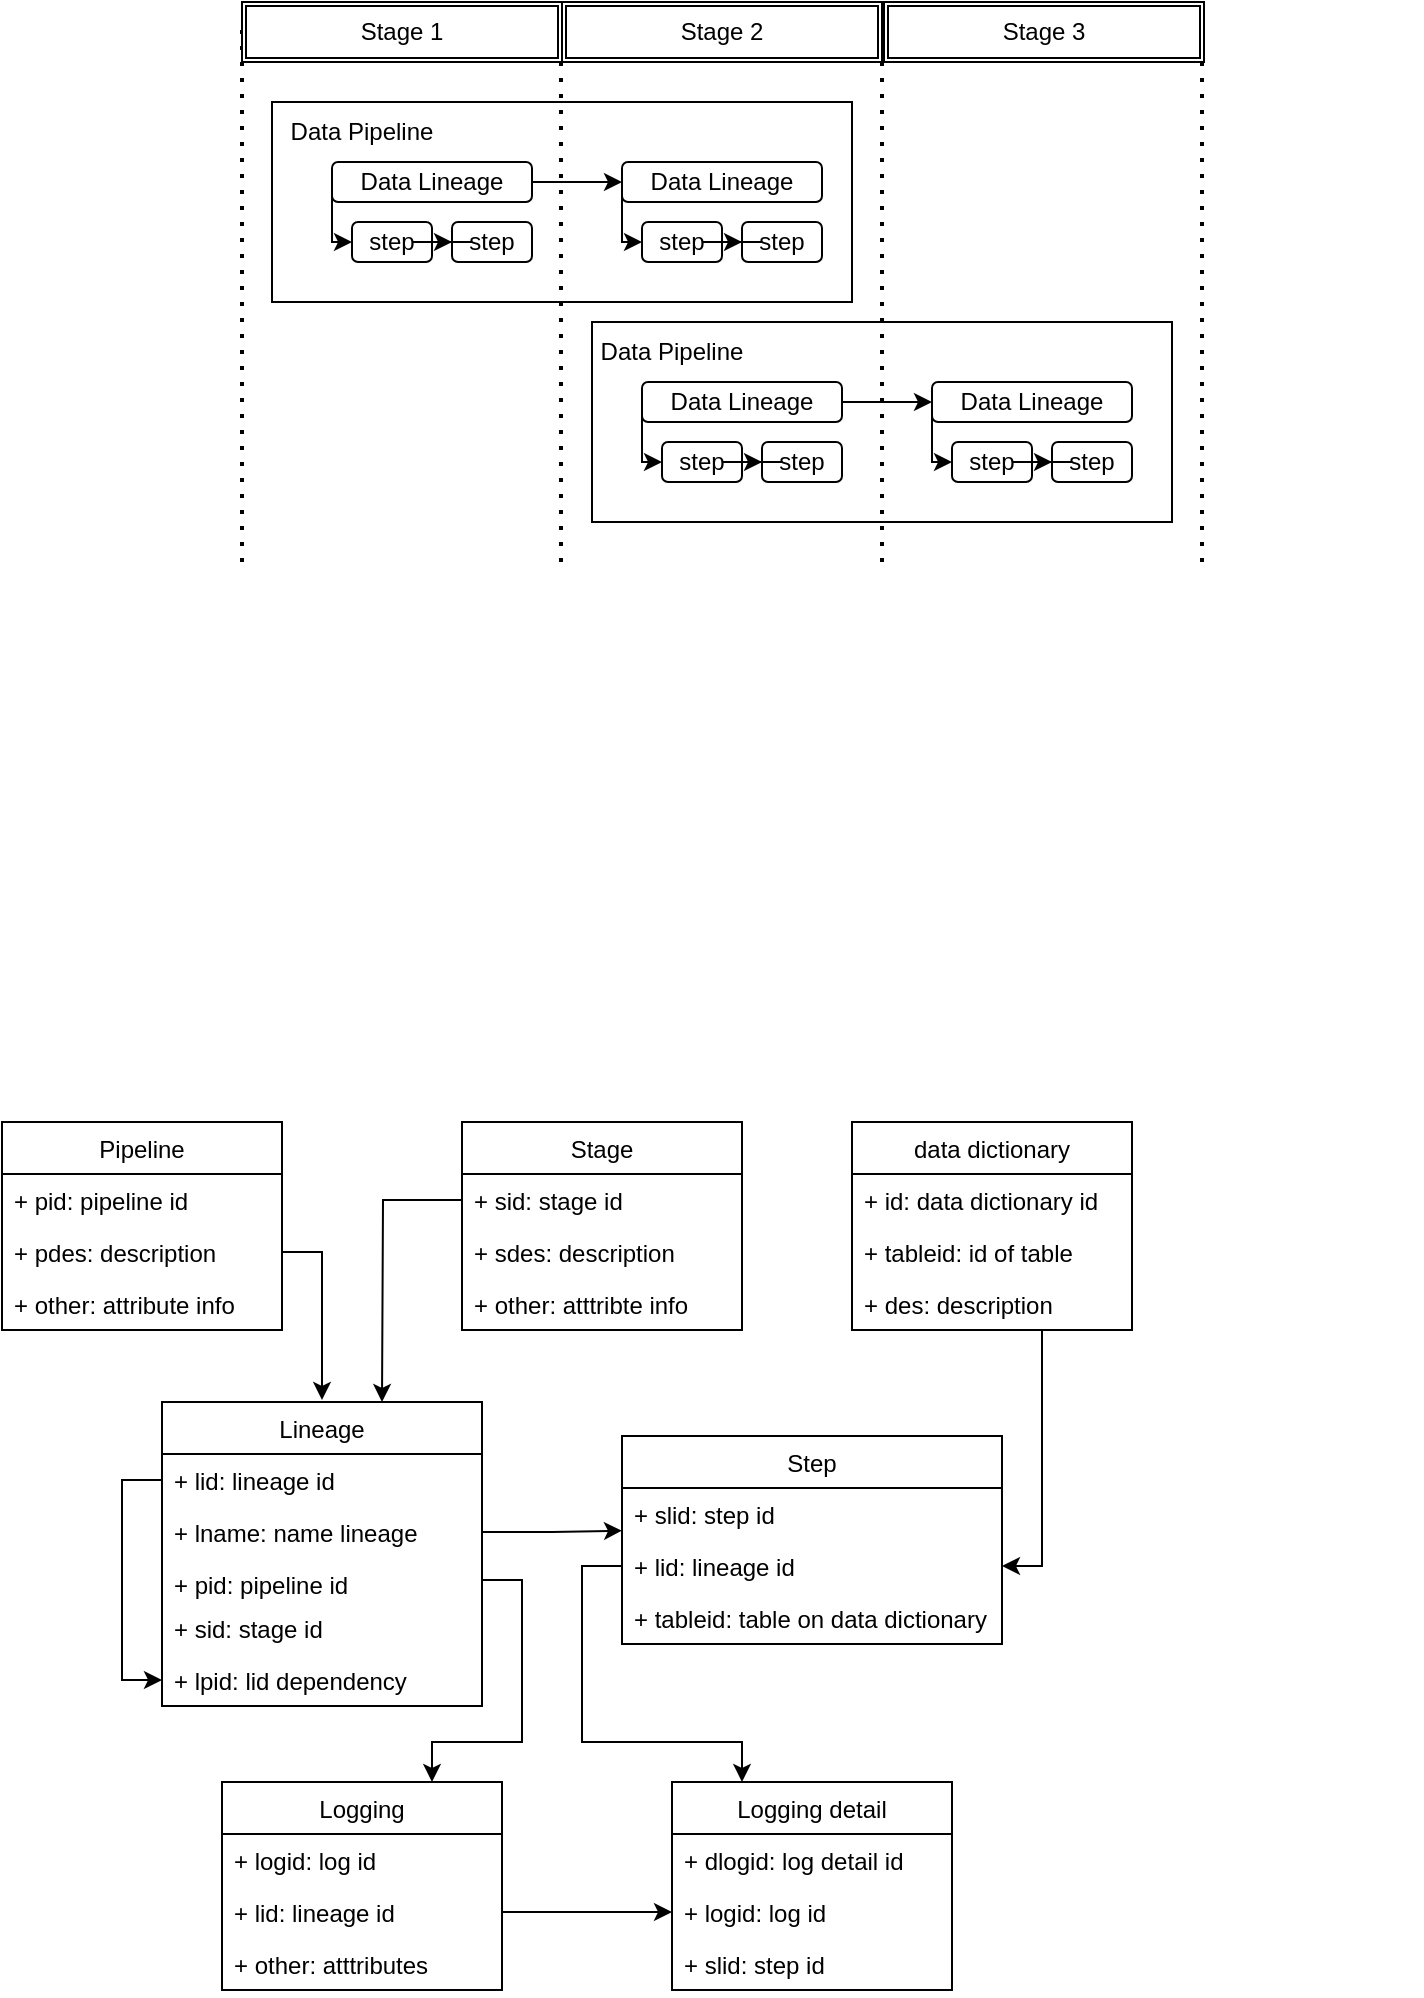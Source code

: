 <mxfile version="15.5.0" type="github">
  <diagram id="kOadGJXyRHLk9qOf6jqh" name="Page-1">
    <mxGraphModel dx="1202" dy="513" grid="1" gridSize="10" guides="1" tooltips="1" connect="1" arrows="1" fold="1" page="1" pageScale="1" pageWidth="850" pageHeight="1100" math="0" shadow="0">
      <root>
        <mxCell id="0" />
        <mxCell id="1" parent="0" />
        <mxCell id="AwMmoYNrA3vF9enMe_v1-21" value="" style="rounded=0;whiteSpace=wrap;html=1;" vertex="1" parent="1">
          <mxGeometry x="175" y="80" width="290" height="100" as="geometry" />
        </mxCell>
        <mxCell id="AwMmoYNrA3vF9enMe_v1-63" value="" style="group" vertex="1" connectable="0" parent="1">
          <mxGeometry x="175" y="80" width="420" height="100" as="geometry" />
        </mxCell>
        <mxCell id="AwMmoYNrA3vF9enMe_v1-40" value="" style="group" vertex="1" connectable="0" parent="AwMmoYNrA3vF9enMe_v1-63">
          <mxGeometry x="30" y="30" width="390" height="60" as="geometry" />
        </mxCell>
        <mxCell id="AwMmoYNrA3vF9enMe_v1-16" value="Data Lineage" style="rounded=1;whiteSpace=wrap;html=1;" vertex="1" parent="AwMmoYNrA3vF9enMe_v1-40">
          <mxGeometry width="100" height="20" as="geometry" />
        </mxCell>
        <mxCell id="AwMmoYNrA3vF9enMe_v1-22" value="step" style="rounded=1;whiteSpace=wrap;html=1;" vertex="1" parent="AwMmoYNrA3vF9enMe_v1-40">
          <mxGeometry x="10" y="30" width="40" height="20" as="geometry" />
        </mxCell>
        <mxCell id="AwMmoYNrA3vF9enMe_v1-23" value="step" style="rounded=1;whiteSpace=wrap;html=1;" vertex="1" parent="AwMmoYNrA3vF9enMe_v1-40">
          <mxGeometry x="60" y="30" width="40" height="20" as="geometry" />
        </mxCell>
        <mxCell id="AwMmoYNrA3vF9enMe_v1-24" style="edgeStyle=orthogonalEdgeStyle;rounded=0;orthogonalLoop=1;jettySize=auto;html=1;entryX=0;entryY=0.5;entryDx=0;entryDy=0;" edge="1" parent="AwMmoYNrA3vF9enMe_v1-40" source="AwMmoYNrA3vF9enMe_v1-22" target="AwMmoYNrA3vF9enMe_v1-23">
          <mxGeometry x="-10" as="geometry" />
        </mxCell>
        <mxCell id="AwMmoYNrA3vF9enMe_v1-27" value="" style="endArrow=classic;html=1;rounded=0;edgeStyle=orthogonalEdgeStyle;exitX=0;exitY=0.5;exitDx=0;exitDy=0;entryX=0;entryY=0.5;entryDx=0;entryDy=0;" edge="1" parent="AwMmoYNrA3vF9enMe_v1-40" source="AwMmoYNrA3vF9enMe_v1-16" target="AwMmoYNrA3vF9enMe_v1-22">
          <mxGeometry x="-10" width="50" height="50" as="geometry">
            <mxPoint x="220" y="90" as="sourcePoint" />
            <mxPoint x="270" y="40" as="targetPoint" />
            <Array as="points">
              <mxPoint y="40" />
            </Array>
          </mxGeometry>
        </mxCell>
        <mxCell id="AwMmoYNrA3vF9enMe_v1-41" value="" style="group" vertex="1" connectable="0" parent="AwMmoYNrA3vF9enMe_v1-63">
          <mxGeometry x="175" y="30" width="100" height="50" as="geometry" />
        </mxCell>
        <mxCell id="AwMmoYNrA3vF9enMe_v1-42" value="Data Lineage" style="rounded=1;whiteSpace=wrap;html=1;" vertex="1" parent="AwMmoYNrA3vF9enMe_v1-41">
          <mxGeometry width="100" height="20" as="geometry" />
        </mxCell>
        <mxCell id="AwMmoYNrA3vF9enMe_v1-43" value="step" style="rounded=1;whiteSpace=wrap;html=1;" vertex="1" parent="AwMmoYNrA3vF9enMe_v1-41">
          <mxGeometry x="10" y="30" width="40" height="20" as="geometry" />
        </mxCell>
        <mxCell id="AwMmoYNrA3vF9enMe_v1-44" value="step" style="rounded=1;whiteSpace=wrap;html=1;" vertex="1" parent="AwMmoYNrA3vF9enMe_v1-41">
          <mxGeometry x="60" y="30" width="40" height="20" as="geometry" />
        </mxCell>
        <mxCell id="AwMmoYNrA3vF9enMe_v1-45" style="edgeStyle=orthogonalEdgeStyle;rounded=0;orthogonalLoop=1;jettySize=auto;html=1;entryX=0;entryY=0.5;entryDx=0;entryDy=0;" edge="1" parent="AwMmoYNrA3vF9enMe_v1-41" source="AwMmoYNrA3vF9enMe_v1-43" target="AwMmoYNrA3vF9enMe_v1-44">
          <mxGeometry x="-10" as="geometry" />
        </mxCell>
        <mxCell id="AwMmoYNrA3vF9enMe_v1-46" value="" style="endArrow=classic;html=1;rounded=0;edgeStyle=orthogonalEdgeStyle;exitX=0;exitY=0.5;exitDx=0;exitDy=0;entryX=0;entryY=0.5;entryDx=0;entryDy=0;" edge="1" parent="AwMmoYNrA3vF9enMe_v1-41" source="AwMmoYNrA3vF9enMe_v1-42" target="AwMmoYNrA3vF9enMe_v1-43">
          <mxGeometry x="-10" width="50" height="50" as="geometry">
            <mxPoint x="220" y="90" as="sourcePoint" />
            <mxPoint x="270" y="40" as="targetPoint" />
            <Array as="points">
              <mxPoint y="40" />
            </Array>
          </mxGeometry>
        </mxCell>
        <mxCell id="AwMmoYNrA3vF9enMe_v1-47" style="edgeStyle=orthogonalEdgeStyle;rounded=0;orthogonalLoop=1;jettySize=auto;html=1;" edge="1" parent="AwMmoYNrA3vF9enMe_v1-63" source="AwMmoYNrA3vF9enMe_v1-16">
          <mxGeometry relative="1" as="geometry">
            <mxPoint x="175" y="40" as="targetPoint" />
          </mxGeometry>
        </mxCell>
        <mxCell id="AwMmoYNrA3vF9enMe_v1-28" value="Data Pipeline" style="text;html=1;strokeColor=none;fillColor=none;align=center;verticalAlign=middle;whiteSpace=wrap;rounded=0;" vertex="1" parent="AwMmoYNrA3vF9enMe_v1-63">
          <mxGeometry width="90" height="30" as="geometry" />
        </mxCell>
        <mxCell id="AwMmoYNrA3vF9enMe_v1-64" value="" style="group" vertex="1" connectable="0" parent="1">
          <mxGeometry x="330" y="190" width="420" height="100" as="geometry" />
        </mxCell>
        <mxCell id="AwMmoYNrA3vF9enMe_v1-65" value="" style="rounded=0;whiteSpace=wrap;html=1;" vertex="1" parent="AwMmoYNrA3vF9enMe_v1-64">
          <mxGeometry x="5" width="290" height="100" as="geometry" />
        </mxCell>
        <mxCell id="AwMmoYNrA3vF9enMe_v1-66" value="" style="group" vertex="1" connectable="0" parent="AwMmoYNrA3vF9enMe_v1-64">
          <mxGeometry x="30" y="30" width="390" height="60" as="geometry" />
        </mxCell>
        <mxCell id="AwMmoYNrA3vF9enMe_v1-67" value="Data Lineage" style="rounded=1;whiteSpace=wrap;html=1;" vertex="1" parent="AwMmoYNrA3vF9enMe_v1-66">
          <mxGeometry width="100" height="20" as="geometry" />
        </mxCell>
        <mxCell id="AwMmoYNrA3vF9enMe_v1-68" value="step" style="rounded=1;whiteSpace=wrap;html=1;" vertex="1" parent="AwMmoYNrA3vF9enMe_v1-66">
          <mxGeometry x="10" y="30" width="40" height="20" as="geometry" />
        </mxCell>
        <mxCell id="AwMmoYNrA3vF9enMe_v1-69" value="step" style="rounded=1;whiteSpace=wrap;html=1;" vertex="1" parent="AwMmoYNrA3vF9enMe_v1-66">
          <mxGeometry x="60" y="30" width="40" height="20" as="geometry" />
        </mxCell>
        <mxCell id="AwMmoYNrA3vF9enMe_v1-70" style="edgeStyle=orthogonalEdgeStyle;rounded=0;orthogonalLoop=1;jettySize=auto;html=1;entryX=0;entryY=0.5;entryDx=0;entryDy=0;" edge="1" parent="AwMmoYNrA3vF9enMe_v1-66" source="AwMmoYNrA3vF9enMe_v1-68" target="AwMmoYNrA3vF9enMe_v1-69">
          <mxGeometry x="-10" as="geometry" />
        </mxCell>
        <mxCell id="AwMmoYNrA3vF9enMe_v1-71" value="" style="endArrow=classic;html=1;rounded=0;edgeStyle=orthogonalEdgeStyle;exitX=0;exitY=0.5;exitDx=0;exitDy=0;entryX=0;entryY=0.5;entryDx=0;entryDy=0;" edge="1" parent="AwMmoYNrA3vF9enMe_v1-66" source="AwMmoYNrA3vF9enMe_v1-67" target="AwMmoYNrA3vF9enMe_v1-68">
          <mxGeometry x="-10" width="50" height="50" as="geometry">
            <mxPoint x="220" y="90" as="sourcePoint" />
            <mxPoint x="270" y="40" as="targetPoint" />
            <Array as="points">
              <mxPoint y="40" />
            </Array>
          </mxGeometry>
        </mxCell>
        <mxCell id="AwMmoYNrA3vF9enMe_v1-82" value="" style="endArrow=none;dashed=1;html=1;dashPattern=1 3;strokeWidth=2;rounded=0;edgeStyle=orthogonalEdgeStyle;" edge="1" parent="AwMmoYNrA3vF9enMe_v1-66">
          <mxGeometry width="50" height="50" relative="1" as="geometry">
            <mxPoint x="120" y="90" as="sourcePoint" />
            <mxPoint x="120" y="-180" as="targetPoint" />
          </mxGeometry>
        </mxCell>
        <mxCell id="AwMmoYNrA3vF9enMe_v1-72" value="" style="group" vertex="1" connectable="0" parent="AwMmoYNrA3vF9enMe_v1-64">
          <mxGeometry x="175" y="30" width="100" height="50" as="geometry" />
        </mxCell>
        <mxCell id="AwMmoYNrA3vF9enMe_v1-73" value="Data Lineage" style="rounded=1;whiteSpace=wrap;html=1;" vertex="1" parent="AwMmoYNrA3vF9enMe_v1-72">
          <mxGeometry width="100" height="20" as="geometry" />
        </mxCell>
        <mxCell id="AwMmoYNrA3vF9enMe_v1-74" value="step" style="rounded=1;whiteSpace=wrap;html=1;" vertex="1" parent="AwMmoYNrA3vF9enMe_v1-72">
          <mxGeometry x="10" y="30" width="40" height="20" as="geometry" />
        </mxCell>
        <mxCell id="AwMmoYNrA3vF9enMe_v1-75" value="step" style="rounded=1;whiteSpace=wrap;html=1;" vertex="1" parent="AwMmoYNrA3vF9enMe_v1-72">
          <mxGeometry x="60" y="30" width="40" height="20" as="geometry" />
        </mxCell>
        <mxCell id="AwMmoYNrA3vF9enMe_v1-76" style="edgeStyle=orthogonalEdgeStyle;rounded=0;orthogonalLoop=1;jettySize=auto;html=1;entryX=0;entryY=0.5;entryDx=0;entryDy=0;" edge="1" parent="AwMmoYNrA3vF9enMe_v1-72" source="AwMmoYNrA3vF9enMe_v1-74" target="AwMmoYNrA3vF9enMe_v1-75">
          <mxGeometry x="-10" as="geometry" />
        </mxCell>
        <mxCell id="AwMmoYNrA3vF9enMe_v1-77" value="" style="endArrow=classic;html=1;rounded=0;edgeStyle=orthogonalEdgeStyle;exitX=0;exitY=0.5;exitDx=0;exitDy=0;entryX=0;entryY=0.5;entryDx=0;entryDy=0;" edge="1" parent="AwMmoYNrA3vF9enMe_v1-72" source="AwMmoYNrA3vF9enMe_v1-73" target="AwMmoYNrA3vF9enMe_v1-74">
          <mxGeometry x="-10" width="50" height="50" as="geometry">
            <mxPoint x="220" y="90" as="sourcePoint" />
            <mxPoint x="270" y="40" as="targetPoint" />
            <Array as="points">
              <mxPoint y="40" />
            </Array>
          </mxGeometry>
        </mxCell>
        <mxCell id="AwMmoYNrA3vF9enMe_v1-78" style="edgeStyle=orthogonalEdgeStyle;rounded=0;orthogonalLoop=1;jettySize=auto;html=1;" edge="1" parent="AwMmoYNrA3vF9enMe_v1-64" source="AwMmoYNrA3vF9enMe_v1-67">
          <mxGeometry relative="1" as="geometry">
            <mxPoint x="175" y="40" as="targetPoint" />
          </mxGeometry>
        </mxCell>
        <mxCell id="AwMmoYNrA3vF9enMe_v1-79" value="Data Pipeline" style="text;html=1;strokeColor=none;fillColor=none;align=center;verticalAlign=middle;whiteSpace=wrap;rounded=0;" vertex="1" parent="AwMmoYNrA3vF9enMe_v1-64">
          <mxGeometry width="90" height="30" as="geometry" />
        </mxCell>
        <mxCell id="AwMmoYNrA3vF9enMe_v1-83" value="" style="endArrow=none;dashed=1;html=1;dashPattern=1 3;strokeWidth=2;rounded=0;edgeStyle=orthogonalEdgeStyle;" edge="1" parent="AwMmoYNrA3vF9enMe_v1-64">
          <mxGeometry width="50" height="50" relative="1" as="geometry">
            <mxPoint x="310" y="120" as="sourcePoint" />
            <mxPoint x="310" y="-150" as="targetPoint" />
          </mxGeometry>
        </mxCell>
        <mxCell id="AwMmoYNrA3vF9enMe_v1-80" value="" style="endArrow=none;dashed=1;html=1;dashPattern=1 3;strokeWidth=2;rounded=0;edgeStyle=orthogonalEdgeStyle;" edge="1" parent="1">
          <mxGeometry width="50" height="50" relative="1" as="geometry">
            <mxPoint x="160" y="310" as="sourcePoint" />
            <mxPoint x="160" y="40" as="targetPoint" />
          </mxGeometry>
        </mxCell>
        <mxCell id="AwMmoYNrA3vF9enMe_v1-81" value="" style="endArrow=none;dashed=1;html=1;dashPattern=1 3;strokeWidth=2;rounded=0;edgeStyle=orthogonalEdgeStyle;" edge="1" parent="1">
          <mxGeometry width="50" height="50" relative="1" as="geometry">
            <mxPoint x="319.5" y="310" as="sourcePoint" />
            <mxPoint x="319.5" y="40" as="targetPoint" />
          </mxGeometry>
        </mxCell>
        <mxCell id="AwMmoYNrA3vF9enMe_v1-84" value="Stage 1" style="shape=ext;double=1;rounded=0;whiteSpace=wrap;html=1;" vertex="1" parent="1">
          <mxGeometry x="160" y="30" width="160" height="30" as="geometry" />
        </mxCell>
        <mxCell id="AwMmoYNrA3vF9enMe_v1-85" value="Stage 2" style="shape=ext;double=1;rounded=0;whiteSpace=wrap;html=1;" vertex="1" parent="1">
          <mxGeometry x="320" y="30" width="160" height="30" as="geometry" />
        </mxCell>
        <mxCell id="AwMmoYNrA3vF9enMe_v1-86" value="Stage 3" style="shape=ext;double=1;rounded=0;whiteSpace=wrap;html=1;" vertex="1" parent="1">
          <mxGeometry x="481" y="30" width="160" height="30" as="geometry" />
        </mxCell>
        <mxCell id="AwMmoYNrA3vF9enMe_v1-87" value="Pipeline" style="swimlane;fontStyle=0;childLayout=stackLayout;horizontal=1;startSize=26;fillColor=none;horizontalStack=0;resizeParent=1;resizeParentMax=0;resizeLast=0;collapsible=1;marginBottom=0;" vertex="1" parent="1">
          <mxGeometry x="40" y="590" width="140" height="104" as="geometry" />
        </mxCell>
        <mxCell id="AwMmoYNrA3vF9enMe_v1-88" value="+ pid: pipeline id" style="text;strokeColor=none;fillColor=none;align=left;verticalAlign=top;spacingLeft=4;spacingRight=4;overflow=hidden;rotatable=0;points=[[0,0.5],[1,0.5]];portConstraint=eastwest;" vertex="1" parent="AwMmoYNrA3vF9enMe_v1-87">
          <mxGeometry y="26" width="140" height="26" as="geometry" />
        </mxCell>
        <mxCell id="AwMmoYNrA3vF9enMe_v1-89" value="+ pdes: description" style="text;strokeColor=none;fillColor=none;align=left;verticalAlign=top;spacingLeft=4;spacingRight=4;overflow=hidden;rotatable=0;points=[[0,0.5],[1,0.5]];portConstraint=eastwest;" vertex="1" parent="AwMmoYNrA3vF9enMe_v1-87">
          <mxGeometry y="52" width="140" height="26" as="geometry" />
        </mxCell>
        <mxCell id="AwMmoYNrA3vF9enMe_v1-90" value="+ other: attribute info" style="text;strokeColor=none;fillColor=none;align=left;verticalAlign=top;spacingLeft=4;spacingRight=4;overflow=hidden;rotatable=0;points=[[0,0.5],[1,0.5]];portConstraint=eastwest;" vertex="1" parent="AwMmoYNrA3vF9enMe_v1-87">
          <mxGeometry y="78" width="140" height="26" as="geometry" />
        </mxCell>
        <mxCell id="AwMmoYNrA3vF9enMe_v1-91" value="Stage" style="swimlane;fontStyle=0;childLayout=stackLayout;horizontal=1;startSize=26;fillColor=none;horizontalStack=0;resizeParent=1;resizeParentMax=0;resizeLast=0;collapsible=1;marginBottom=0;" vertex="1" parent="1">
          <mxGeometry x="270" y="590" width="140" height="104" as="geometry" />
        </mxCell>
        <mxCell id="AwMmoYNrA3vF9enMe_v1-92" value="+ sid: stage id" style="text;strokeColor=none;fillColor=none;align=left;verticalAlign=top;spacingLeft=4;spacingRight=4;overflow=hidden;rotatable=0;points=[[0,0.5],[1,0.5]];portConstraint=eastwest;" vertex="1" parent="AwMmoYNrA3vF9enMe_v1-91">
          <mxGeometry y="26" width="140" height="26" as="geometry" />
        </mxCell>
        <mxCell id="AwMmoYNrA3vF9enMe_v1-93" value="+ sdes: description" style="text;strokeColor=none;fillColor=none;align=left;verticalAlign=top;spacingLeft=4;spacingRight=4;overflow=hidden;rotatable=0;points=[[0,0.5],[1,0.5]];portConstraint=eastwest;" vertex="1" parent="AwMmoYNrA3vF9enMe_v1-91">
          <mxGeometry y="52" width="140" height="26" as="geometry" />
        </mxCell>
        <mxCell id="AwMmoYNrA3vF9enMe_v1-94" value="+ other: atttribte info" style="text;strokeColor=none;fillColor=none;align=left;verticalAlign=top;spacingLeft=4;spacingRight=4;overflow=hidden;rotatable=0;points=[[0,0.5],[1,0.5]];portConstraint=eastwest;" vertex="1" parent="AwMmoYNrA3vF9enMe_v1-91">
          <mxGeometry y="78" width="140" height="26" as="geometry" />
        </mxCell>
        <mxCell id="AwMmoYNrA3vF9enMe_v1-95" value="Lineage" style="swimlane;fontStyle=0;childLayout=stackLayout;horizontal=1;startSize=26;fillColor=none;horizontalStack=0;resizeParent=1;resizeParentMax=0;resizeLast=0;collapsible=1;marginBottom=0;" vertex="1" parent="1">
          <mxGeometry x="120" y="730" width="160" height="152" as="geometry" />
        </mxCell>
        <mxCell id="AwMmoYNrA3vF9enMe_v1-127" style="edgeStyle=orthogonalEdgeStyle;rounded=0;orthogonalLoop=1;jettySize=auto;html=1;entryX=0;entryY=0.5;entryDx=0;entryDy=0;" edge="1" parent="AwMmoYNrA3vF9enMe_v1-95" source="AwMmoYNrA3vF9enMe_v1-96" target="AwMmoYNrA3vF9enMe_v1-124">
          <mxGeometry relative="1" as="geometry" />
        </mxCell>
        <mxCell id="AwMmoYNrA3vF9enMe_v1-96" value="+ lid: lineage id" style="text;strokeColor=none;fillColor=none;align=left;verticalAlign=top;spacingLeft=4;spacingRight=4;overflow=hidden;rotatable=0;points=[[0,0.5],[1,0.5]];portConstraint=eastwest;" vertex="1" parent="AwMmoYNrA3vF9enMe_v1-95">
          <mxGeometry y="26" width="160" height="26" as="geometry" />
        </mxCell>
        <mxCell id="AwMmoYNrA3vF9enMe_v1-97" value="+ lname: name lineage" style="text;strokeColor=none;fillColor=none;align=left;verticalAlign=top;spacingLeft=4;spacingRight=4;overflow=hidden;rotatable=0;points=[[0,0.5],[1,0.5]];portConstraint=eastwest;" vertex="1" parent="AwMmoYNrA3vF9enMe_v1-95">
          <mxGeometry y="52" width="160" height="26" as="geometry" />
        </mxCell>
        <mxCell id="AwMmoYNrA3vF9enMe_v1-98" value="+ pid: pipeline id" style="text;strokeColor=none;fillColor=none;align=left;verticalAlign=top;spacingLeft=4;spacingRight=4;overflow=hidden;rotatable=0;points=[[0,0.5],[1,0.5]];portConstraint=eastwest;" vertex="1" parent="AwMmoYNrA3vF9enMe_v1-95">
          <mxGeometry y="78" width="160" height="22" as="geometry" />
        </mxCell>
        <mxCell id="AwMmoYNrA3vF9enMe_v1-112" value="+ sid: stage id" style="text;strokeColor=none;fillColor=none;align=left;verticalAlign=top;spacingLeft=4;spacingRight=4;overflow=hidden;rotatable=0;points=[[0,0.5],[1,0.5]];portConstraint=eastwest;" vertex="1" parent="AwMmoYNrA3vF9enMe_v1-95">
          <mxGeometry y="100" width="160" height="26" as="geometry" />
        </mxCell>
        <mxCell id="AwMmoYNrA3vF9enMe_v1-124" value="+ lpid: lid dependency" style="text;strokeColor=none;fillColor=none;align=left;verticalAlign=top;spacingLeft=4;spacingRight=4;overflow=hidden;rotatable=0;points=[[0,0.5],[1,0.5]];portConstraint=eastwest;" vertex="1" parent="AwMmoYNrA3vF9enMe_v1-95">
          <mxGeometry y="126" width="160" height="26" as="geometry" />
        </mxCell>
        <mxCell id="AwMmoYNrA3vF9enMe_v1-99" value="Step" style="swimlane;fontStyle=0;childLayout=stackLayout;horizontal=1;startSize=26;fillColor=none;horizontalStack=0;resizeParent=1;resizeParentMax=0;resizeLast=0;collapsible=1;marginBottom=0;" vertex="1" parent="1">
          <mxGeometry x="350" y="747" width="190" height="104" as="geometry" />
        </mxCell>
        <mxCell id="AwMmoYNrA3vF9enMe_v1-100" value="+ slid: step id" style="text;strokeColor=none;fillColor=none;align=left;verticalAlign=top;spacingLeft=4;spacingRight=4;overflow=hidden;rotatable=0;points=[[0,0.5],[1,0.5]];portConstraint=eastwest;" vertex="1" parent="AwMmoYNrA3vF9enMe_v1-99">
          <mxGeometry y="26" width="190" height="26" as="geometry" />
        </mxCell>
        <mxCell id="AwMmoYNrA3vF9enMe_v1-101" value="+ lid: lineage id" style="text;strokeColor=none;fillColor=none;align=left;verticalAlign=top;spacingLeft=4;spacingRight=4;overflow=hidden;rotatable=0;points=[[0,0.5],[1,0.5]];portConstraint=eastwest;" vertex="1" parent="AwMmoYNrA3vF9enMe_v1-99">
          <mxGeometry y="52" width="190" height="26" as="geometry" />
        </mxCell>
        <mxCell id="AwMmoYNrA3vF9enMe_v1-102" value="+ tableid: table on data dictionary" style="text;strokeColor=none;fillColor=none;align=left;verticalAlign=top;spacingLeft=4;spacingRight=4;overflow=hidden;rotatable=0;points=[[0,0.5],[1,0.5]];portConstraint=eastwest;" vertex="1" parent="AwMmoYNrA3vF9enMe_v1-99">
          <mxGeometry y="78" width="190" height="26" as="geometry" />
        </mxCell>
        <mxCell id="AwMmoYNrA3vF9enMe_v1-104" value="Logging detail" style="swimlane;fontStyle=0;childLayout=stackLayout;horizontal=1;startSize=26;fillColor=none;horizontalStack=0;resizeParent=1;resizeParentMax=0;resizeLast=0;collapsible=1;marginBottom=0;" vertex="1" parent="1">
          <mxGeometry x="375" y="920" width="140" height="104" as="geometry" />
        </mxCell>
        <mxCell id="AwMmoYNrA3vF9enMe_v1-105" value="+ dlogid: log detail id" style="text;strokeColor=none;fillColor=none;align=left;verticalAlign=top;spacingLeft=4;spacingRight=4;overflow=hidden;rotatable=0;points=[[0,0.5],[1,0.5]];portConstraint=eastwest;" vertex="1" parent="AwMmoYNrA3vF9enMe_v1-104">
          <mxGeometry y="26" width="140" height="26" as="geometry" />
        </mxCell>
        <mxCell id="AwMmoYNrA3vF9enMe_v1-106" value="+ logid: log id" style="text;strokeColor=none;fillColor=none;align=left;verticalAlign=top;spacingLeft=4;spacingRight=4;overflow=hidden;rotatable=0;points=[[0,0.5],[1,0.5]];portConstraint=eastwest;" vertex="1" parent="AwMmoYNrA3vF9enMe_v1-104">
          <mxGeometry y="52" width="140" height="26" as="geometry" />
        </mxCell>
        <mxCell id="AwMmoYNrA3vF9enMe_v1-107" value="+ slid: step id" style="text;strokeColor=none;fillColor=none;align=left;verticalAlign=top;spacingLeft=4;spacingRight=4;overflow=hidden;rotatable=0;points=[[0,0.5],[1,0.5]];portConstraint=eastwest;" vertex="1" parent="AwMmoYNrA3vF9enMe_v1-104">
          <mxGeometry y="78" width="140" height="26" as="geometry" />
        </mxCell>
        <mxCell id="AwMmoYNrA3vF9enMe_v1-108" value="Logging" style="swimlane;fontStyle=0;childLayout=stackLayout;horizontal=1;startSize=26;fillColor=none;horizontalStack=0;resizeParent=1;resizeParentMax=0;resizeLast=0;collapsible=1;marginBottom=0;" vertex="1" parent="1">
          <mxGeometry x="150" y="920" width="140" height="104" as="geometry" />
        </mxCell>
        <mxCell id="AwMmoYNrA3vF9enMe_v1-109" value="+ logid: log id" style="text;strokeColor=none;fillColor=none;align=left;verticalAlign=top;spacingLeft=4;spacingRight=4;overflow=hidden;rotatable=0;points=[[0,0.5],[1,0.5]];portConstraint=eastwest;" vertex="1" parent="AwMmoYNrA3vF9enMe_v1-108">
          <mxGeometry y="26" width="140" height="26" as="geometry" />
        </mxCell>
        <mxCell id="AwMmoYNrA3vF9enMe_v1-110" value="+ lid: lineage id" style="text;strokeColor=none;fillColor=none;align=left;verticalAlign=top;spacingLeft=4;spacingRight=4;overflow=hidden;rotatable=0;points=[[0,0.5],[1,0.5]];portConstraint=eastwest;" vertex="1" parent="AwMmoYNrA3vF9enMe_v1-108">
          <mxGeometry y="52" width="140" height="26" as="geometry" />
        </mxCell>
        <mxCell id="AwMmoYNrA3vF9enMe_v1-111" value="+ other: atttributes" style="text;strokeColor=none;fillColor=none;align=left;verticalAlign=top;spacingLeft=4;spacingRight=4;overflow=hidden;rotatable=0;points=[[0,0.5],[1,0.5]];portConstraint=eastwest;" vertex="1" parent="AwMmoYNrA3vF9enMe_v1-108">
          <mxGeometry y="78" width="140" height="26" as="geometry" />
        </mxCell>
        <mxCell id="AwMmoYNrA3vF9enMe_v1-114" value="data dictionary" style="swimlane;fontStyle=0;childLayout=stackLayout;horizontal=1;startSize=26;fillColor=none;horizontalStack=0;resizeParent=1;resizeParentMax=0;resizeLast=0;collapsible=1;marginBottom=0;" vertex="1" parent="1">
          <mxGeometry x="465" y="590" width="140" height="104" as="geometry" />
        </mxCell>
        <mxCell id="AwMmoYNrA3vF9enMe_v1-115" value="+ id: data dictionary id" style="text;strokeColor=none;fillColor=none;align=left;verticalAlign=top;spacingLeft=4;spacingRight=4;overflow=hidden;rotatable=0;points=[[0,0.5],[1,0.5]];portConstraint=eastwest;" vertex="1" parent="AwMmoYNrA3vF9enMe_v1-114">
          <mxGeometry y="26" width="140" height="26" as="geometry" />
        </mxCell>
        <mxCell id="AwMmoYNrA3vF9enMe_v1-116" value="+ tableid: id of table" style="text;strokeColor=none;fillColor=none;align=left;verticalAlign=top;spacingLeft=4;spacingRight=4;overflow=hidden;rotatable=0;points=[[0,0.5],[1,0.5]];portConstraint=eastwest;" vertex="1" parent="AwMmoYNrA3vF9enMe_v1-114">
          <mxGeometry y="52" width="140" height="26" as="geometry" />
        </mxCell>
        <mxCell id="AwMmoYNrA3vF9enMe_v1-117" value="+ des: description" style="text;strokeColor=none;fillColor=none;align=left;verticalAlign=top;spacingLeft=4;spacingRight=4;overflow=hidden;rotatable=0;points=[[0,0.5],[1,0.5]];portConstraint=eastwest;" vertex="1" parent="AwMmoYNrA3vF9enMe_v1-114">
          <mxGeometry y="78" width="140" height="26" as="geometry" />
        </mxCell>
        <mxCell id="AwMmoYNrA3vF9enMe_v1-122" style="edgeStyle=orthogonalEdgeStyle;rounded=0;orthogonalLoop=1;jettySize=auto;html=1;entryX=0;entryY=0.821;entryDx=0;entryDy=0;entryPerimeter=0;exitX=1;exitY=0.5;exitDx=0;exitDy=0;" edge="1" parent="1" source="AwMmoYNrA3vF9enMe_v1-97" target="AwMmoYNrA3vF9enMe_v1-100">
          <mxGeometry relative="1" as="geometry">
            <mxPoint x="270" y="799" as="sourcePoint" />
          </mxGeometry>
        </mxCell>
        <mxCell id="AwMmoYNrA3vF9enMe_v1-123" style="edgeStyle=orthogonalEdgeStyle;rounded=0;orthogonalLoop=1;jettySize=auto;html=1;entryX=1;entryY=0.5;entryDx=0;entryDy=0;" edge="1" parent="1" source="AwMmoYNrA3vF9enMe_v1-117" target="AwMmoYNrA3vF9enMe_v1-101">
          <mxGeometry relative="1" as="geometry">
            <Array as="points">
              <mxPoint x="560" y="812" />
            </Array>
          </mxGeometry>
        </mxCell>
        <mxCell id="AwMmoYNrA3vF9enMe_v1-125" style="edgeStyle=orthogonalEdgeStyle;rounded=0;orthogonalLoop=1;jettySize=auto;html=1;" edge="1" parent="1" source="AwMmoYNrA3vF9enMe_v1-89">
          <mxGeometry relative="1" as="geometry">
            <mxPoint x="200" y="729" as="targetPoint" />
            <Array as="points">
              <mxPoint x="200" y="655" />
              <mxPoint x="200" y="729" />
            </Array>
          </mxGeometry>
        </mxCell>
        <mxCell id="AwMmoYNrA3vF9enMe_v1-126" style="edgeStyle=orthogonalEdgeStyle;rounded=0;orthogonalLoop=1;jettySize=auto;html=1;" edge="1" parent="1" source="AwMmoYNrA3vF9enMe_v1-92">
          <mxGeometry relative="1" as="geometry">
            <mxPoint x="230" y="730" as="targetPoint" />
          </mxGeometry>
        </mxCell>
        <mxCell id="AwMmoYNrA3vF9enMe_v1-128" style="edgeStyle=orthogonalEdgeStyle;rounded=0;orthogonalLoop=1;jettySize=auto;html=1;entryX=0.75;entryY=0;entryDx=0;entryDy=0;exitX=1;exitY=0.5;exitDx=0;exitDy=0;" edge="1" parent="1" source="AwMmoYNrA3vF9enMe_v1-98" target="AwMmoYNrA3vF9enMe_v1-108">
          <mxGeometry relative="1" as="geometry">
            <Array as="points">
              <mxPoint x="300" y="819" />
              <mxPoint x="300" y="900" />
              <mxPoint x="255" y="900" />
            </Array>
          </mxGeometry>
        </mxCell>
        <mxCell id="AwMmoYNrA3vF9enMe_v1-129" style="edgeStyle=orthogonalEdgeStyle;rounded=0;orthogonalLoop=1;jettySize=auto;html=1;" edge="1" parent="1" source="AwMmoYNrA3vF9enMe_v1-101" target="AwMmoYNrA3vF9enMe_v1-104">
          <mxGeometry relative="1" as="geometry">
            <Array as="points">
              <mxPoint x="330" y="812" />
              <mxPoint x="330" y="900" />
              <mxPoint x="410" y="900" />
            </Array>
          </mxGeometry>
        </mxCell>
        <mxCell id="AwMmoYNrA3vF9enMe_v1-130" style="edgeStyle=orthogonalEdgeStyle;rounded=0;orthogonalLoop=1;jettySize=auto;html=1;entryX=0;entryY=0.5;entryDx=0;entryDy=0;" edge="1" parent="1" source="AwMmoYNrA3vF9enMe_v1-110" target="AwMmoYNrA3vF9enMe_v1-106">
          <mxGeometry relative="1" as="geometry" />
        </mxCell>
      </root>
    </mxGraphModel>
  </diagram>
</mxfile>
